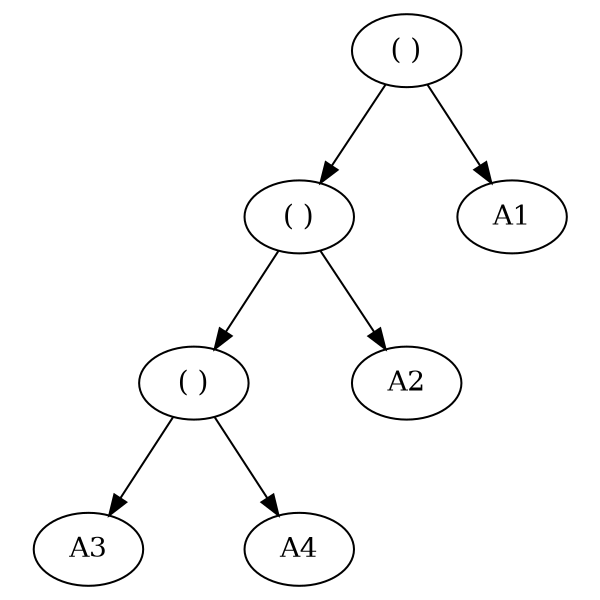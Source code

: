 digraph G {
        graph [size="4,4!", ratio=fill]
        {
                node [label="( )"]
                paren1
                paren2
                paren3
        }
        A1
        A2
        A3
        A4
        paren1 -> A1
        paren1 -> paren2
        paren2 -> A2
        paren2 -> paren3
        paren3 -> A3
        paren3 -> A4
}
